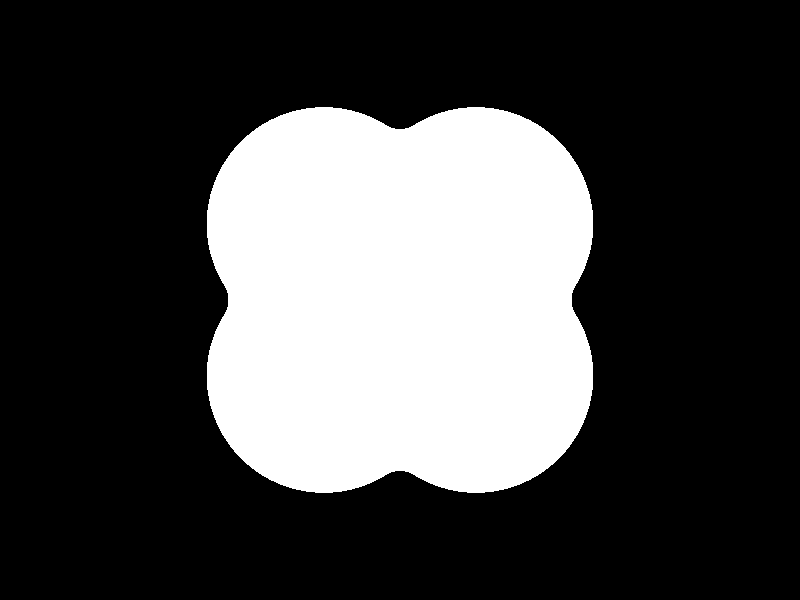   #include "colors.inc"
  
  background{Black}
  
  camera {
    angle 15
    location <0,0,-80>
    look_at <0,0,0>
  }
  
  light_source { <-5, 5, -10> color White }
  light_source { <5, -5, -10> color White }
  light_source { <-5, -5, -10> color White}
  light_source { <5, 5, -10> color White}
  

#declare NewStimBlob1 = blob{
	threshold 0.05
	
	sphere { 
	<2,2,0>, 3.5, 1
		}
	sphere {
	<-2,2,0>, 3.5, 1
		}
	sphere {
	<-2,-2,0>, 3.5, 1
		}
	sphere{
	<2,-2,0>, 3.5, 1
		}
	sphere{
	<0,0,0> 2, 1
	scale <1,1.5,4>
		}
	}

object{ NewStimBlob1
	pigment {White}
	rotate<0,0,0>
	}